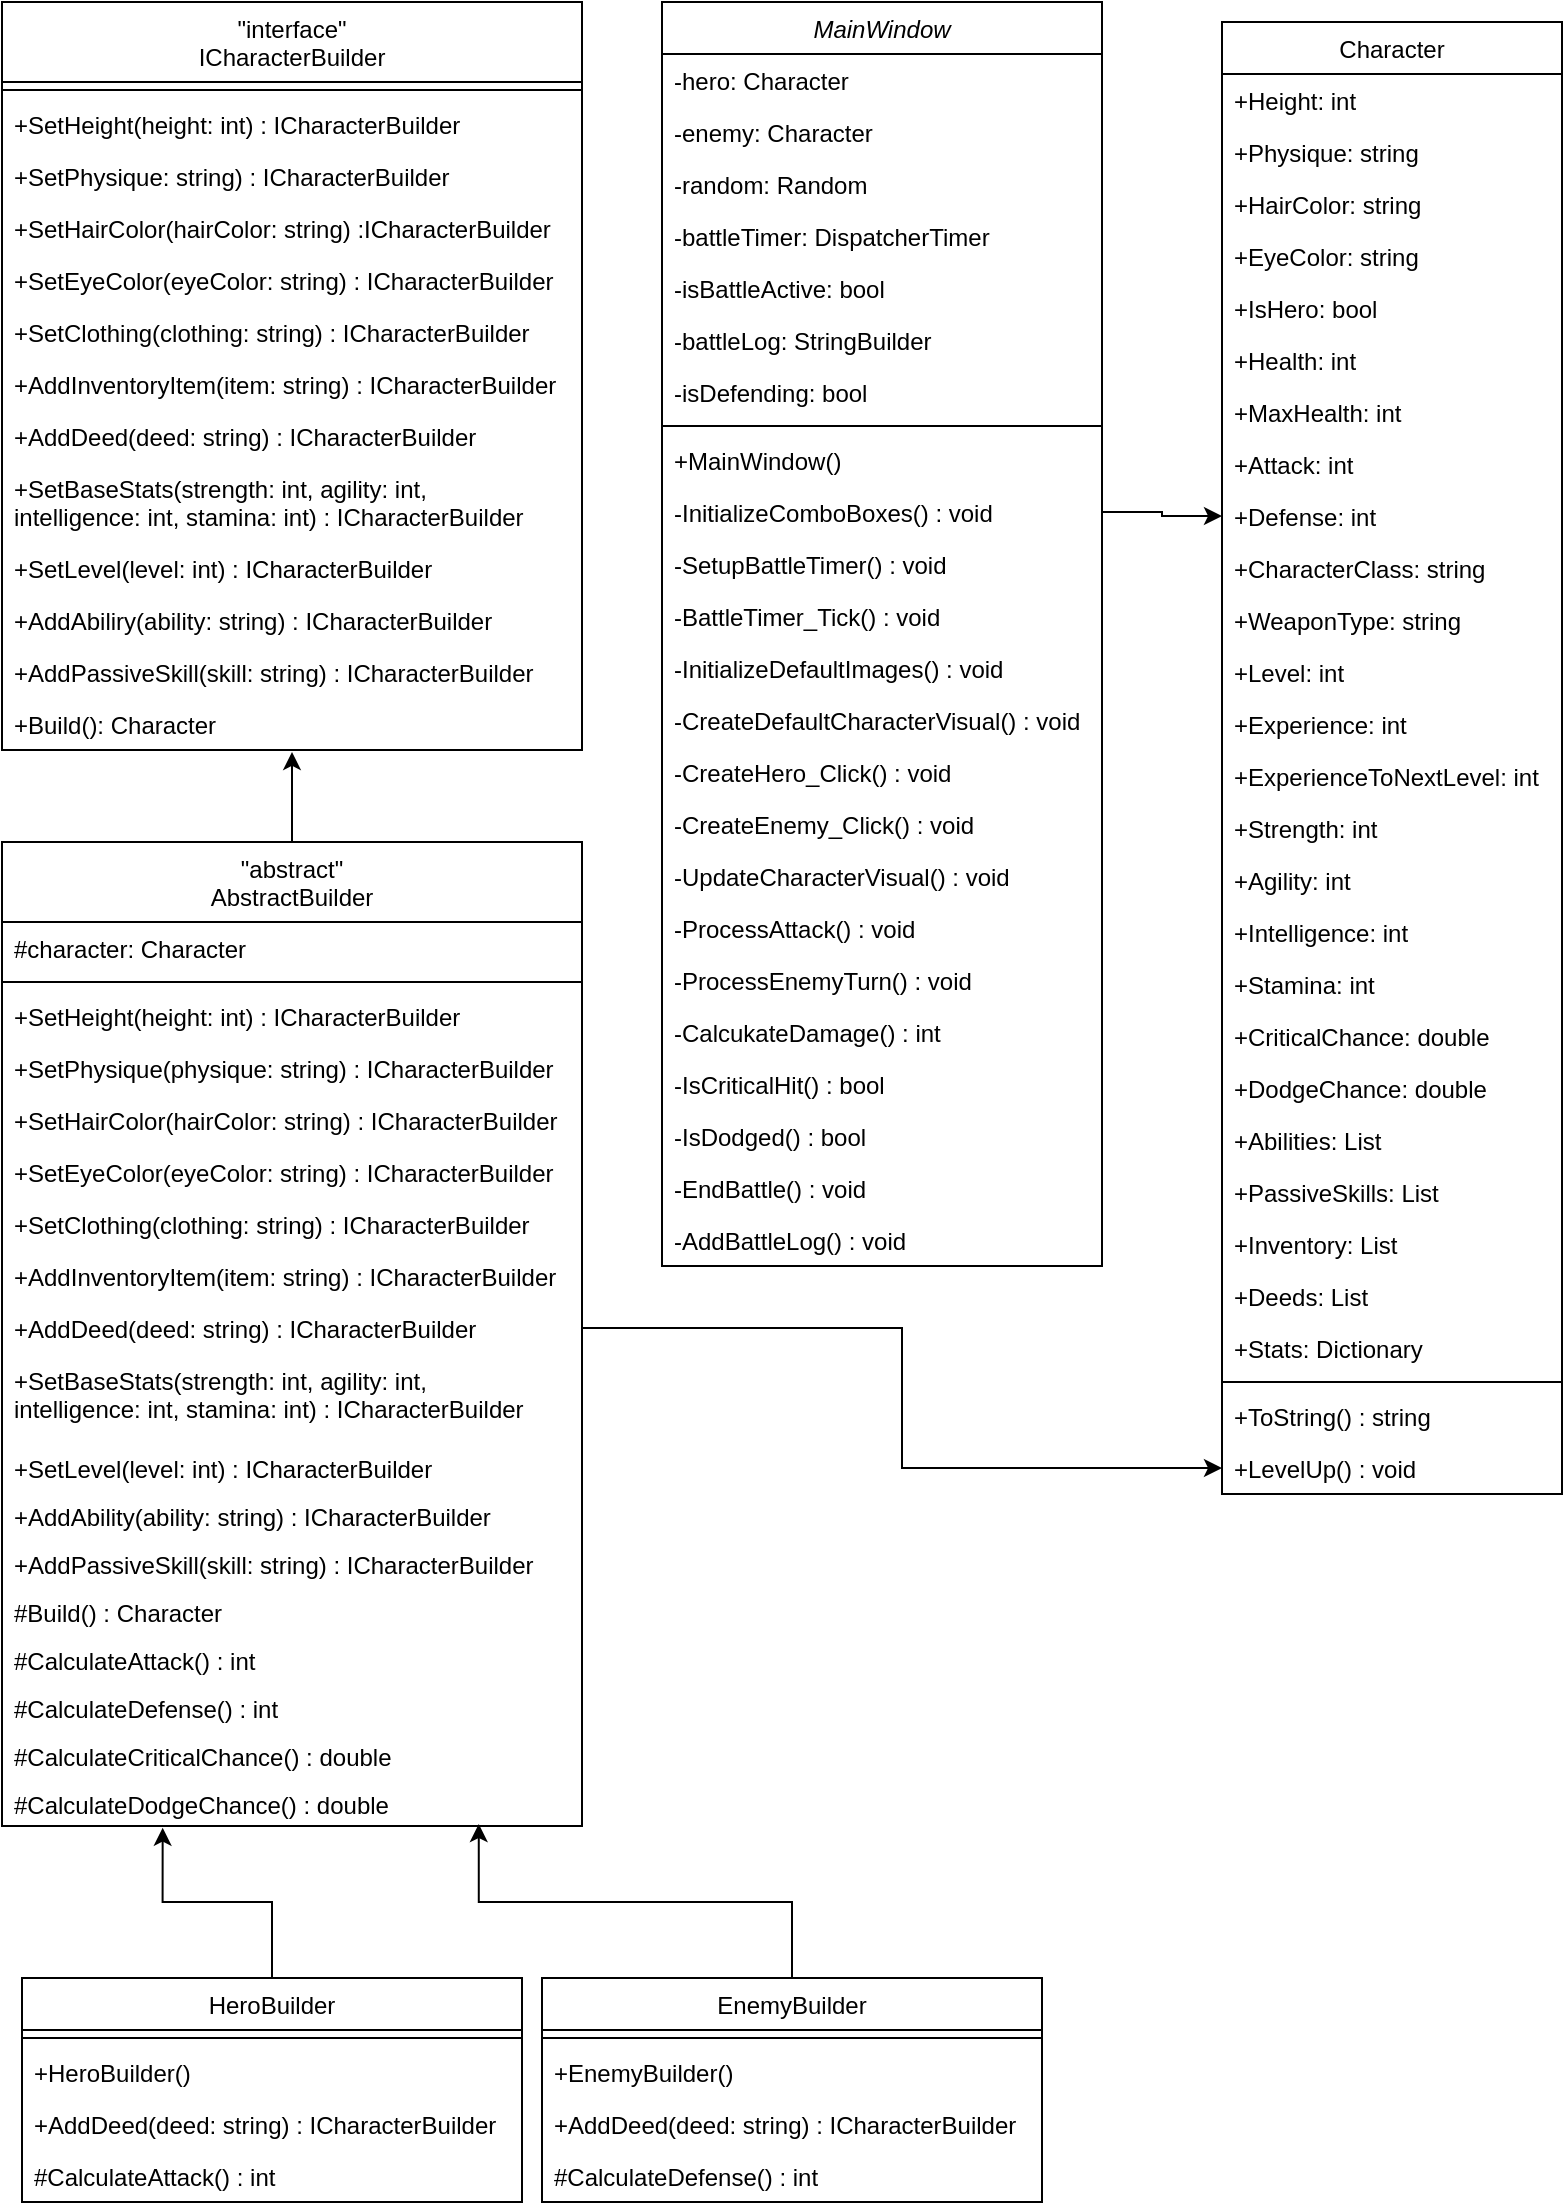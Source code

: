 <mxfile version="26.0.11">
  <diagram id="C5RBs43oDa-KdzZeNtuy" name="Page-1">
    <mxGraphModel dx="1318" dy="595" grid="1" gridSize="10" guides="1" tooltips="1" connect="1" arrows="1" fold="1" page="1" pageScale="1" pageWidth="827" pageHeight="1169" math="0" shadow="0">
      <root>
        <mxCell id="WIyWlLk6GJQsqaUBKTNV-0" />
        <mxCell id="WIyWlLk6GJQsqaUBKTNV-1" parent="WIyWlLk6GJQsqaUBKTNV-0" />
        <mxCell id="zkfFHV4jXpPFQw0GAbJ--0" value="MainWindow" style="swimlane;fontStyle=2;align=center;verticalAlign=top;childLayout=stackLayout;horizontal=1;startSize=26;horizontalStack=0;resizeParent=1;resizeLast=0;collapsible=1;marginBottom=0;rounded=0;shadow=0;strokeWidth=1;" parent="WIyWlLk6GJQsqaUBKTNV-1" vertex="1">
          <mxGeometry x="340" y="10" width="220" height="632" as="geometry">
            <mxRectangle x="230" y="140" width="160" height="26" as="alternateBounds" />
          </mxGeometry>
        </mxCell>
        <mxCell id="zkfFHV4jXpPFQw0GAbJ--1" value="-hero: Character" style="text;align=left;verticalAlign=top;spacingLeft=4;spacingRight=4;overflow=hidden;rotatable=0;points=[[0,0.5],[1,0.5]];portConstraint=eastwest;" parent="zkfFHV4jXpPFQw0GAbJ--0" vertex="1">
          <mxGeometry y="26" width="220" height="26" as="geometry" />
        </mxCell>
        <mxCell id="zkfFHV4jXpPFQw0GAbJ--2" value="-enemy: Character" style="text;align=left;verticalAlign=top;spacingLeft=4;spacingRight=4;overflow=hidden;rotatable=0;points=[[0,0.5],[1,0.5]];portConstraint=eastwest;rounded=0;shadow=0;html=0;" parent="zkfFHV4jXpPFQw0GAbJ--0" vertex="1">
          <mxGeometry y="52" width="220" height="26" as="geometry" />
        </mxCell>
        <mxCell id="zkfFHV4jXpPFQw0GAbJ--3" value="-random: Random" style="text;align=left;verticalAlign=top;spacingLeft=4;spacingRight=4;overflow=hidden;rotatable=0;points=[[0,0.5],[1,0.5]];portConstraint=eastwest;rounded=0;shadow=0;html=0;" parent="zkfFHV4jXpPFQw0GAbJ--0" vertex="1">
          <mxGeometry y="78" width="220" height="26" as="geometry" />
        </mxCell>
        <mxCell id="Vv7to5zXJxRcXvwJAXze-43" value="-battleTimer: DispatcherTimer" style="text;align=left;verticalAlign=top;spacingLeft=4;spacingRight=4;overflow=hidden;rotatable=0;points=[[0,0.5],[1,0.5]];portConstraint=eastwest;rounded=0;shadow=0;html=0;" parent="zkfFHV4jXpPFQw0GAbJ--0" vertex="1">
          <mxGeometry y="104" width="220" height="26" as="geometry" />
        </mxCell>
        <mxCell id="Vv7to5zXJxRcXvwJAXze-44" value="-isBattleActive: bool" style="text;align=left;verticalAlign=top;spacingLeft=4;spacingRight=4;overflow=hidden;rotatable=0;points=[[0,0.5],[1,0.5]];portConstraint=eastwest;rounded=0;shadow=0;html=0;" parent="zkfFHV4jXpPFQw0GAbJ--0" vertex="1">
          <mxGeometry y="130" width="220" height="26" as="geometry" />
        </mxCell>
        <mxCell id="Vv7to5zXJxRcXvwJAXze-45" value="-battleLog: StringBuilder" style="text;align=left;verticalAlign=top;spacingLeft=4;spacingRight=4;overflow=hidden;rotatable=0;points=[[0,0.5],[1,0.5]];portConstraint=eastwest;rounded=0;shadow=0;html=0;" parent="zkfFHV4jXpPFQw0GAbJ--0" vertex="1">
          <mxGeometry y="156" width="220" height="26" as="geometry" />
        </mxCell>
        <mxCell id="Vv7to5zXJxRcXvwJAXze-46" value="-isDefending: bool" style="text;align=left;verticalAlign=top;spacingLeft=4;spacingRight=4;overflow=hidden;rotatable=0;points=[[0,0.5],[1,0.5]];portConstraint=eastwest;rounded=0;shadow=0;html=0;" parent="zkfFHV4jXpPFQw0GAbJ--0" vertex="1">
          <mxGeometry y="182" width="220" height="26" as="geometry" />
        </mxCell>
        <mxCell id="zkfFHV4jXpPFQw0GAbJ--4" value="" style="line;html=1;strokeWidth=1;align=left;verticalAlign=middle;spacingTop=-1;spacingLeft=3;spacingRight=3;rotatable=0;labelPosition=right;points=[];portConstraint=eastwest;" parent="zkfFHV4jXpPFQw0GAbJ--0" vertex="1">
          <mxGeometry y="208" width="220" height="8" as="geometry" />
        </mxCell>
        <mxCell id="zkfFHV4jXpPFQw0GAbJ--5" value="+MainWindow()" style="text;align=left;verticalAlign=top;spacingLeft=4;spacingRight=4;overflow=hidden;rotatable=0;points=[[0,0.5],[1,0.5]];portConstraint=eastwest;" parent="zkfFHV4jXpPFQw0GAbJ--0" vertex="1">
          <mxGeometry y="216" width="220" height="26" as="geometry" />
        </mxCell>
        <mxCell id="Vv7to5zXJxRcXvwJAXze-47" value="-InitializeComboBoxes() : void" style="text;align=left;verticalAlign=top;spacingLeft=4;spacingRight=4;overflow=hidden;rotatable=0;points=[[0,0.5],[1,0.5]];portConstraint=eastwest;" parent="zkfFHV4jXpPFQw0GAbJ--0" vertex="1">
          <mxGeometry y="242" width="220" height="26" as="geometry" />
        </mxCell>
        <mxCell id="Vv7to5zXJxRcXvwJAXze-48" value="-SetupBattleTimer() : void" style="text;align=left;verticalAlign=top;spacingLeft=4;spacingRight=4;overflow=hidden;rotatable=0;points=[[0,0.5],[1,0.5]];portConstraint=eastwest;" parent="zkfFHV4jXpPFQw0GAbJ--0" vertex="1">
          <mxGeometry y="268" width="220" height="26" as="geometry" />
        </mxCell>
        <mxCell id="Vv7to5zXJxRcXvwJAXze-49" value="-BattleTimer_Tick() : void" style="text;align=left;verticalAlign=top;spacingLeft=4;spacingRight=4;overflow=hidden;rotatable=0;points=[[0,0.5],[1,0.5]];portConstraint=eastwest;" parent="zkfFHV4jXpPFQw0GAbJ--0" vertex="1">
          <mxGeometry y="294" width="220" height="26" as="geometry" />
        </mxCell>
        <mxCell id="Vv7to5zXJxRcXvwJAXze-50" value="-InitializeDefaultImages() : void" style="text;align=left;verticalAlign=top;spacingLeft=4;spacingRight=4;overflow=hidden;rotatable=0;points=[[0,0.5],[1,0.5]];portConstraint=eastwest;" parent="zkfFHV4jXpPFQw0GAbJ--0" vertex="1">
          <mxGeometry y="320" width="220" height="26" as="geometry" />
        </mxCell>
        <mxCell id="zfv1qk1JIPpRBInnybFF-0" value="-CreateDefaultCharacterVisual() : void" style="text;align=left;verticalAlign=top;spacingLeft=4;spacingRight=4;overflow=hidden;rotatable=0;points=[[0,0.5],[1,0.5]];portConstraint=eastwest;" vertex="1" parent="zkfFHV4jXpPFQw0GAbJ--0">
          <mxGeometry y="346" width="220" height="26" as="geometry" />
        </mxCell>
        <mxCell id="zfv1qk1JIPpRBInnybFF-1" value="-CreateHero_Click() : void" style="text;align=left;verticalAlign=top;spacingLeft=4;spacingRight=4;overflow=hidden;rotatable=0;points=[[0,0.5],[1,0.5]];portConstraint=eastwest;" vertex="1" parent="zkfFHV4jXpPFQw0GAbJ--0">
          <mxGeometry y="372" width="220" height="26" as="geometry" />
        </mxCell>
        <mxCell id="zfv1qk1JIPpRBInnybFF-2" value="-CreateEnemy_Click() : void" style="text;align=left;verticalAlign=top;spacingLeft=4;spacingRight=4;overflow=hidden;rotatable=0;points=[[0,0.5],[1,0.5]];portConstraint=eastwest;" vertex="1" parent="zkfFHV4jXpPFQw0GAbJ--0">
          <mxGeometry y="398" width="220" height="26" as="geometry" />
        </mxCell>
        <mxCell id="zfv1qk1JIPpRBInnybFF-3" value="-UpdateCharacterVisual() : void" style="text;align=left;verticalAlign=top;spacingLeft=4;spacingRight=4;overflow=hidden;rotatable=0;points=[[0,0.5],[1,0.5]];portConstraint=eastwest;" vertex="1" parent="zkfFHV4jXpPFQw0GAbJ--0">
          <mxGeometry y="424" width="220" height="26" as="geometry" />
        </mxCell>
        <mxCell id="zfv1qk1JIPpRBInnybFF-4" value="-ProcessAttack() : void" style="text;align=left;verticalAlign=top;spacingLeft=4;spacingRight=4;overflow=hidden;rotatable=0;points=[[0,0.5],[1,0.5]];portConstraint=eastwest;" vertex="1" parent="zkfFHV4jXpPFQw0GAbJ--0">
          <mxGeometry y="450" width="220" height="26" as="geometry" />
        </mxCell>
        <mxCell id="zfv1qk1JIPpRBInnybFF-5" value="-ProcessEnemyTurn() : void" style="text;align=left;verticalAlign=top;spacingLeft=4;spacingRight=4;overflow=hidden;rotatable=0;points=[[0,0.5],[1,0.5]];portConstraint=eastwest;" vertex="1" parent="zkfFHV4jXpPFQw0GAbJ--0">
          <mxGeometry y="476" width="220" height="26" as="geometry" />
        </mxCell>
        <mxCell id="zfv1qk1JIPpRBInnybFF-6" value="-CalcukateDamage() : int" style="text;align=left;verticalAlign=top;spacingLeft=4;spacingRight=4;overflow=hidden;rotatable=0;points=[[0,0.5],[1,0.5]];portConstraint=eastwest;" vertex="1" parent="zkfFHV4jXpPFQw0GAbJ--0">
          <mxGeometry y="502" width="220" height="26" as="geometry" />
        </mxCell>
        <mxCell id="zfv1qk1JIPpRBInnybFF-7" value="-IsCriticalHit() : bool" style="text;align=left;verticalAlign=top;spacingLeft=4;spacingRight=4;overflow=hidden;rotatable=0;points=[[0,0.5],[1,0.5]];portConstraint=eastwest;" vertex="1" parent="zkfFHV4jXpPFQw0GAbJ--0">
          <mxGeometry y="528" width="220" height="26" as="geometry" />
        </mxCell>
        <mxCell id="zfv1qk1JIPpRBInnybFF-8" value="-IsDodged() : bool" style="text;align=left;verticalAlign=top;spacingLeft=4;spacingRight=4;overflow=hidden;rotatable=0;points=[[0,0.5],[1,0.5]];portConstraint=eastwest;" vertex="1" parent="zkfFHV4jXpPFQw0GAbJ--0">
          <mxGeometry y="554" width="220" height="26" as="geometry" />
        </mxCell>
        <mxCell id="zfv1qk1JIPpRBInnybFF-9" value="-EndBattle() : void" style="text;align=left;verticalAlign=top;spacingLeft=4;spacingRight=4;overflow=hidden;rotatable=0;points=[[0,0.5],[1,0.5]];portConstraint=eastwest;" vertex="1" parent="zkfFHV4jXpPFQw0GAbJ--0">
          <mxGeometry y="580" width="220" height="26" as="geometry" />
        </mxCell>
        <mxCell id="zfv1qk1JIPpRBInnybFF-10" value="-AddBattleLog() : void" style="text;align=left;verticalAlign=top;spacingLeft=4;spacingRight=4;overflow=hidden;rotatable=0;points=[[0,0.5],[1,0.5]];portConstraint=eastwest;" vertex="1" parent="zkfFHV4jXpPFQw0GAbJ--0">
          <mxGeometry y="606" width="220" height="26" as="geometry" />
        </mxCell>
        <mxCell id="zkfFHV4jXpPFQw0GAbJ--6" value="HeroBuilder" style="swimlane;fontStyle=0;align=center;verticalAlign=top;childLayout=stackLayout;horizontal=1;startSize=26;horizontalStack=0;resizeParent=1;resizeLast=0;collapsible=1;marginBottom=0;rounded=0;shadow=0;strokeWidth=1;" parent="WIyWlLk6GJQsqaUBKTNV-1" vertex="1">
          <mxGeometry x="20" y="998" width="250" height="112" as="geometry">
            <mxRectangle x="130" y="380" width="160" height="26" as="alternateBounds" />
          </mxGeometry>
        </mxCell>
        <mxCell id="zkfFHV4jXpPFQw0GAbJ--9" value="" style="line;html=1;strokeWidth=1;align=left;verticalAlign=middle;spacingTop=-1;spacingLeft=3;spacingRight=3;rotatable=0;labelPosition=right;points=[];portConstraint=eastwest;" parent="zkfFHV4jXpPFQw0GAbJ--6" vertex="1">
          <mxGeometry y="26" width="250" height="8" as="geometry" />
        </mxCell>
        <mxCell id="zkfFHV4jXpPFQw0GAbJ--7" value="+HeroBuilder()" style="text;align=left;verticalAlign=top;spacingLeft=4;spacingRight=4;overflow=hidden;rotatable=0;points=[[0,0.5],[1,0.5]];portConstraint=eastwest;" parent="zkfFHV4jXpPFQw0GAbJ--6" vertex="1">
          <mxGeometry y="34" width="250" height="26" as="geometry" />
        </mxCell>
        <mxCell id="zkfFHV4jXpPFQw0GAbJ--8" value="+AddDeed(deed: string) : ICharacterBuilder" style="text;align=left;verticalAlign=top;spacingLeft=4;spacingRight=4;overflow=hidden;rotatable=0;points=[[0,0.5],[1,0.5]];portConstraint=eastwest;rounded=0;shadow=0;html=0;" parent="zkfFHV4jXpPFQw0GAbJ--6" vertex="1">
          <mxGeometry y="60" width="250" height="26" as="geometry" />
        </mxCell>
        <mxCell id="zkfFHV4jXpPFQw0GAbJ--11" value="#CalculateAttack() : int" style="text;align=left;verticalAlign=top;spacingLeft=4;spacingRight=4;overflow=hidden;rotatable=0;points=[[0,0.5],[1,0.5]];portConstraint=eastwest;" parent="zkfFHV4jXpPFQw0GAbJ--6" vertex="1">
          <mxGeometry y="86" width="250" height="26" as="geometry" />
        </mxCell>
        <mxCell id="zkfFHV4jXpPFQw0GAbJ--17" value="&quot;interface&quot;&#xa;ICharacterBuilder" style="swimlane;fontStyle=0;align=center;verticalAlign=top;childLayout=stackLayout;horizontal=1;startSize=40;horizontalStack=0;resizeParent=1;resizeLast=0;collapsible=1;marginBottom=0;rounded=0;shadow=0;strokeWidth=1;" parent="WIyWlLk6GJQsqaUBKTNV-1" vertex="1">
          <mxGeometry x="10" y="10" width="290" height="374" as="geometry">
            <mxRectangle x="550" y="140" width="160" height="26" as="alternateBounds" />
          </mxGeometry>
        </mxCell>
        <mxCell id="zkfFHV4jXpPFQw0GAbJ--23" value="" style="line;html=1;strokeWidth=1;align=left;verticalAlign=middle;spacingTop=-1;spacingLeft=3;spacingRight=3;rotatable=0;labelPosition=right;points=[];portConstraint=eastwest;" parent="zkfFHV4jXpPFQw0GAbJ--17" vertex="1">
          <mxGeometry y="40" width="290" height="8" as="geometry" />
        </mxCell>
        <mxCell id="zkfFHV4jXpPFQw0GAbJ--18" value="+SetHeight(height: int) : ICharacterBuilder" style="text;align=left;verticalAlign=top;spacingLeft=4;spacingRight=4;overflow=hidden;rotatable=0;points=[[0,0.5],[1,0.5]];portConstraint=eastwest;" parent="zkfFHV4jXpPFQw0GAbJ--17" vertex="1">
          <mxGeometry y="48" width="290" height="26" as="geometry" />
        </mxCell>
        <mxCell id="zkfFHV4jXpPFQw0GAbJ--19" value="+SetPhysique: string) : ICharacterBuilder" style="text;align=left;verticalAlign=top;spacingLeft=4;spacingRight=4;overflow=hidden;rotatable=0;points=[[0,0.5],[1,0.5]];portConstraint=eastwest;rounded=0;shadow=0;html=0;" parent="zkfFHV4jXpPFQw0GAbJ--17" vertex="1">
          <mxGeometry y="74" width="290" height="26" as="geometry" />
        </mxCell>
        <mxCell id="zkfFHV4jXpPFQw0GAbJ--20" value="+SetHairColor(hairColor: string) :ICharacterBuilder" style="text;align=left;verticalAlign=top;spacingLeft=4;spacingRight=4;overflow=hidden;rotatable=0;points=[[0,0.5],[1,0.5]];portConstraint=eastwest;rounded=0;shadow=0;html=0;" parent="zkfFHV4jXpPFQw0GAbJ--17" vertex="1">
          <mxGeometry y="100" width="290" height="26" as="geometry" />
        </mxCell>
        <mxCell id="zkfFHV4jXpPFQw0GAbJ--21" value="+SetEyeColor(eyeColor: string) : ICharacterBuilder" style="text;align=left;verticalAlign=top;spacingLeft=4;spacingRight=4;overflow=hidden;rotatable=0;points=[[0,0.5],[1,0.5]];portConstraint=eastwest;rounded=0;shadow=0;html=0;" parent="zkfFHV4jXpPFQw0GAbJ--17" vertex="1">
          <mxGeometry y="126" width="290" height="26" as="geometry" />
        </mxCell>
        <mxCell id="zkfFHV4jXpPFQw0GAbJ--22" value="+SetClothing(clothing: string) : ICharacterBuilder" style="text;align=left;verticalAlign=top;spacingLeft=4;spacingRight=4;overflow=hidden;rotatable=0;points=[[0,0.5],[1,0.5]];portConstraint=eastwest;rounded=0;shadow=0;html=0;" parent="zkfFHV4jXpPFQw0GAbJ--17" vertex="1">
          <mxGeometry y="152" width="290" height="26" as="geometry" />
        </mxCell>
        <mxCell id="zkfFHV4jXpPFQw0GAbJ--25" value="+AddInventoryItem(item: string) : ICharacterBuilder" style="text;align=left;verticalAlign=top;spacingLeft=4;spacingRight=4;overflow=hidden;rotatable=0;points=[[0,0.5],[1,0.5]];portConstraint=eastwest;" parent="zkfFHV4jXpPFQw0GAbJ--17" vertex="1">
          <mxGeometry y="178" width="290" height="26" as="geometry" />
        </mxCell>
        <mxCell id="zkfFHV4jXpPFQw0GAbJ--24" value="+AddDeed(deed: string) : ICharacterBuilder" style="text;align=left;verticalAlign=top;spacingLeft=4;spacingRight=4;overflow=hidden;rotatable=0;points=[[0,0.5],[1,0.5]];portConstraint=eastwest;" parent="zkfFHV4jXpPFQw0GAbJ--17" vertex="1">
          <mxGeometry y="204" width="290" height="26" as="geometry" />
        </mxCell>
        <mxCell id="Vv7to5zXJxRcXvwJAXze-29" value="+SetBaseStats(strength: int, agility: int, &#xa;intelligence: int, stamina: int) : ICharacterBuilder" style="text;align=left;verticalAlign=top;spacingLeft=4;spacingRight=4;overflow=hidden;rotatable=0;points=[[0,0.5],[1,0.5]];portConstraint=eastwest;" parent="zkfFHV4jXpPFQw0GAbJ--17" vertex="1">
          <mxGeometry y="230" width="290" height="40" as="geometry" />
        </mxCell>
        <mxCell id="Vv7to5zXJxRcXvwJAXze-30" value="+SetLevel(level: int) : ICharacterBuilder" style="text;align=left;verticalAlign=top;spacingLeft=4;spacingRight=4;overflow=hidden;rotatable=0;points=[[0,0.5],[1,0.5]];portConstraint=eastwest;" parent="zkfFHV4jXpPFQw0GAbJ--17" vertex="1">
          <mxGeometry y="270" width="290" height="26" as="geometry" />
        </mxCell>
        <mxCell id="Vv7to5zXJxRcXvwJAXze-31" value="+AddAbiliry(ability: string) : ICharacterBuilder" style="text;align=left;verticalAlign=top;spacingLeft=4;spacingRight=4;overflow=hidden;rotatable=0;points=[[0,0.5],[1,0.5]];portConstraint=eastwest;" parent="zkfFHV4jXpPFQw0GAbJ--17" vertex="1">
          <mxGeometry y="296" width="290" height="26" as="geometry" />
        </mxCell>
        <mxCell id="Vv7to5zXJxRcXvwJAXze-32" value="+AddPassiveSkill(skill: string) : ICharacterBuilder" style="text;align=left;verticalAlign=top;spacingLeft=4;spacingRight=4;overflow=hidden;rotatable=0;points=[[0,0.5],[1,0.5]];portConstraint=eastwest;" parent="zkfFHV4jXpPFQw0GAbJ--17" vertex="1">
          <mxGeometry y="322" width="290" height="26" as="geometry" />
        </mxCell>
        <mxCell id="Vv7to5zXJxRcXvwJAXze-33" value="+Build(): Character" style="text;align=left;verticalAlign=top;spacingLeft=4;spacingRight=4;overflow=hidden;rotatable=0;points=[[0,0.5],[1,0.5]];portConstraint=eastwest;" parent="zkfFHV4jXpPFQw0GAbJ--17" vertex="1">
          <mxGeometry y="348" width="290" height="26" as="geometry" />
        </mxCell>
        <mxCell id="Vv7to5zXJxRcXvwJAXze-0" value="Character" style="swimlane;fontStyle=0;align=center;verticalAlign=top;childLayout=stackLayout;horizontal=1;startSize=26;horizontalStack=0;resizeParent=1;resizeLast=0;collapsible=1;marginBottom=0;rounded=0;shadow=0;strokeWidth=1;" parent="WIyWlLk6GJQsqaUBKTNV-1" vertex="1">
          <mxGeometry x="620" y="20" width="170" height="736" as="geometry">
            <mxRectangle x="550" y="140" width="160" height="26" as="alternateBounds" />
          </mxGeometry>
        </mxCell>
        <mxCell id="Vv7to5zXJxRcXvwJAXze-1" value="+Height: int" style="text;align=left;verticalAlign=top;spacingLeft=4;spacingRight=4;overflow=hidden;rotatable=0;points=[[0,0.5],[1,0.5]];portConstraint=eastwest;" parent="Vv7to5zXJxRcXvwJAXze-0" vertex="1">
          <mxGeometry y="26" width="170" height="26" as="geometry" />
        </mxCell>
        <mxCell id="Vv7to5zXJxRcXvwJAXze-2" value="+Physique: string" style="text;align=left;verticalAlign=top;spacingLeft=4;spacingRight=4;overflow=hidden;rotatable=0;points=[[0,0.5],[1,0.5]];portConstraint=eastwest;rounded=0;shadow=0;html=0;" parent="Vv7to5zXJxRcXvwJAXze-0" vertex="1">
          <mxGeometry y="52" width="170" height="26" as="geometry" />
        </mxCell>
        <mxCell id="Vv7to5zXJxRcXvwJAXze-3" value="+HairColor: string" style="text;align=left;verticalAlign=top;spacingLeft=4;spacingRight=4;overflow=hidden;rotatable=0;points=[[0,0.5],[1,0.5]];portConstraint=eastwest;rounded=0;shadow=0;html=0;" parent="Vv7to5zXJxRcXvwJAXze-0" vertex="1">
          <mxGeometry y="78" width="170" height="26" as="geometry" />
        </mxCell>
        <mxCell id="Vv7to5zXJxRcXvwJAXze-4" value="+EyeColor: string" style="text;align=left;verticalAlign=top;spacingLeft=4;spacingRight=4;overflow=hidden;rotatable=0;points=[[0,0.5],[1,0.5]];portConstraint=eastwest;rounded=0;shadow=0;html=0;" parent="Vv7to5zXJxRcXvwJAXze-0" vertex="1">
          <mxGeometry y="104" width="170" height="26" as="geometry" />
        </mxCell>
        <mxCell id="Vv7to5zXJxRcXvwJAXze-5" value="+IsHero: bool" style="text;align=left;verticalAlign=top;spacingLeft=4;spacingRight=4;overflow=hidden;rotatable=0;points=[[0,0.5],[1,0.5]];portConstraint=eastwest;rounded=0;shadow=0;html=0;" parent="Vv7to5zXJxRcXvwJAXze-0" vertex="1">
          <mxGeometry y="130" width="170" height="26" as="geometry" />
        </mxCell>
        <mxCell id="zfv1qk1JIPpRBInnybFF-12" value="+Health: int" style="text;align=left;verticalAlign=top;spacingLeft=4;spacingRight=4;overflow=hidden;rotatable=0;points=[[0,0.5],[1,0.5]];portConstraint=eastwest;rounded=0;shadow=0;html=0;" vertex="1" parent="Vv7to5zXJxRcXvwJAXze-0">
          <mxGeometry y="156" width="170" height="26" as="geometry" />
        </mxCell>
        <mxCell id="zfv1qk1JIPpRBInnybFF-13" value="+MaxHealth: int" style="text;align=left;verticalAlign=top;spacingLeft=4;spacingRight=4;overflow=hidden;rotatable=0;points=[[0,0.5],[1,0.5]];portConstraint=eastwest;rounded=0;shadow=0;html=0;" vertex="1" parent="Vv7to5zXJxRcXvwJAXze-0">
          <mxGeometry y="182" width="170" height="26" as="geometry" />
        </mxCell>
        <mxCell id="zfv1qk1JIPpRBInnybFF-14" value="+Attack: int" style="text;align=left;verticalAlign=top;spacingLeft=4;spacingRight=4;overflow=hidden;rotatable=0;points=[[0,0.5],[1,0.5]];portConstraint=eastwest;rounded=0;shadow=0;html=0;" vertex="1" parent="Vv7to5zXJxRcXvwJAXze-0">
          <mxGeometry y="208" width="170" height="26" as="geometry" />
        </mxCell>
        <mxCell id="zfv1qk1JIPpRBInnybFF-15" value="+Defense: int" style="text;align=left;verticalAlign=top;spacingLeft=4;spacingRight=4;overflow=hidden;rotatable=0;points=[[0,0.5],[1,0.5]];portConstraint=eastwest;" vertex="1" parent="Vv7to5zXJxRcXvwJAXze-0">
          <mxGeometry y="234" width="170" height="26" as="geometry" />
        </mxCell>
        <mxCell id="zfv1qk1JIPpRBInnybFF-22" value="+CharacterClass: string" style="text;align=left;verticalAlign=top;spacingLeft=4;spacingRight=4;overflow=hidden;rotatable=0;points=[[0,0.5],[1,0.5]];portConstraint=eastwest;rounded=0;shadow=0;html=0;" vertex="1" parent="Vv7to5zXJxRcXvwJAXze-0">
          <mxGeometry y="260" width="170" height="26" as="geometry" />
        </mxCell>
        <mxCell id="zfv1qk1JIPpRBInnybFF-21" value="+WeaponType: string" style="text;align=left;verticalAlign=top;spacingLeft=4;spacingRight=4;overflow=hidden;rotatable=0;points=[[0,0.5],[1,0.5]];portConstraint=eastwest;rounded=0;shadow=0;html=0;" vertex="1" parent="Vv7to5zXJxRcXvwJAXze-0">
          <mxGeometry y="286" width="170" height="26" as="geometry" />
        </mxCell>
        <mxCell id="zfv1qk1JIPpRBInnybFF-20" value="+Level: int" style="text;align=left;verticalAlign=top;spacingLeft=4;spacingRight=4;overflow=hidden;rotatable=0;points=[[0,0.5],[1,0.5]];portConstraint=eastwest;rounded=0;shadow=0;html=0;" vertex="1" parent="Vv7to5zXJxRcXvwJAXze-0">
          <mxGeometry y="312" width="170" height="26" as="geometry" />
        </mxCell>
        <mxCell id="zfv1qk1JIPpRBInnybFF-19" value="+Experience: int" style="text;align=left;verticalAlign=top;spacingLeft=4;spacingRight=4;overflow=hidden;rotatable=0;points=[[0,0.5],[1,0.5]];portConstraint=eastwest;rounded=0;shadow=0;html=0;" vertex="1" parent="Vv7to5zXJxRcXvwJAXze-0">
          <mxGeometry y="338" width="170" height="26" as="geometry" />
        </mxCell>
        <mxCell id="zfv1qk1JIPpRBInnybFF-18" value="+ExperienceToNextLevel: int" style="text;align=left;verticalAlign=top;spacingLeft=4;spacingRight=4;overflow=hidden;rotatable=0;points=[[0,0.5],[1,0.5]];portConstraint=eastwest;rounded=0;shadow=0;html=0;" vertex="1" parent="Vv7to5zXJxRcXvwJAXze-0">
          <mxGeometry y="364" width="170" height="26" as="geometry" />
        </mxCell>
        <mxCell id="zfv1qk1JIPpRBInnybFF-17" value="+Strength: int" style="text;align=left;verticalAlign=top;spacingLeft=4;spacingRight=4;overflow=hidden;rotatable=0;points=[[0,0.5],[1,0.5]];portConstraint=eastwest;rounded=0;shadow=0;html=0;" vertex="1" parent="Vv7to5zXJxRcXvwJAXze-0">
          <mxGeometry y="390" width="170" height="26" as="geometry" />
        </mxCell>
        <mxCell id="zfv1qk1JIPpRBInnybFF-16" value="+Agility: int" style="text;align=left;verticalAlign=top;spacingLeft=4;spacingRight=4;overflow=hidden;rotatable=0;points=[[0,0.5],[1,0.5]];portConstraint=eastwest;rounded=0;shadow=0;html=0;" vertex="1" parent="Vv7to5zXJxRcXvwJAXze-0">
          <mxGeometry y="416" width="170" height="26" as="geometry" />
        </mxCell>
        <mxCell id="zfv1qk1JIPpRBInnybFF-30" value="+Intelligence: int" style="text;align=left;verticalAlign=top;spacingLeft=4;spacingRight=4;overflow=hidden;rotatable=0;points=[[0,0.5],[1,0.5]];portConstraint=eastwest;rounded=0;shadow=0;html=0;" vertex="1" parent="Vv7to5zXJxRcXvwJAXze-0">
          <mxGeometry y="442" width="170" height="26" as="geometry" />
        </mxCell>
        <mxCell id="zfv1qk1JIPpRBInnybFF-29" value="+Stamina: int" style="text;align=left;verticalAlign=top;spacingLeft=4;spacingRight=4;overflow=hidden;rotatable=0;points=[[0,0.5],[1,0.5]];portConstraint=eastwest;rounded=0;shadow=0;html=0;" vertex="1" parent="Vv7to5zXJxRcXvwJAXze-0">
          <mxGeometry y="468" width="170" height="26" as="geometry" />
        </mxCell>
        <mxCell id="zfv1qk1JIPpRBInnybFF-28" value="+CriticalChance: double" style="text;align=left;verticalAlign=top;spacingLeft=4;spacingRight=4;overflow=hidden;rotatable=0;points=[[0,0.5],[1,0.5]];portConstraint=eastwest;rounded=0;shadow=0;html=0;" vertex="1" parent="Vv7to5zXJxRcXvwJAXze-0">
          <mxGeometry y="494" width="170" height="26" as="geometry" />
        </mxCell>
        <mxCell id="zfv1qk1JIPpRBInnybFF-27" value="+DodgeChance: double" style="text;align=left;verticalAlign=top;spacingLeft=4;spacingRight=4;overflow=hidden;rotatable=0;points=[[0,0.5],[1,0.5]];portConstraint=eastwest;rounded=0;shadow=0;html=0;" vertex="1" parent="Vv7to5zXJxRcXvwJAXze-0">
          <mxGeometry y="520" width="170" height="26" as="geometry" />
        </mxCell>
        <mxCell id="zfv1qk1JIPpRBInnybFF-26" value="+Abilities: List" style="text;align=left;verticalAlign=top;spacingLeft=4;spacingRight=4;overflow=hidden;rotatable=0;points=[[0,0.5],[1,0.5]];portConstraint=eastwest;rounded=0;shadow=0;html=0;" vertex="1" parent="Vv7to5zXJxRcXvwJAXze-0">
          <mxGeometry y="546" width="170" height="26" as="geometry" />
        </mxCell>
        <mxCell id="zfv1qk1JIPpRBInnybFF-25" value="+PassiveSkills: List" style="text;align=left;verticalAlign=top;spacingLeft=4;spacingRight=4;overflow=hidden;rotatable=0;points=[[0,0.5],[1,0.5]];portConstraint=eastwest;rounded=0;shadow=0;html=0;" vertex="1" parent="Vv7to5zXJxRcXvwJAXze-0">
          <mxGeometry y="572" width="170" height="26" as="geometry" />
        </mxCell>
        <mxCell id="zfv1qk1JIPpRBInnybFF-24" value="+Inventory: List" style="text;align=left;verticalAlign=top;spacingLeft=4;spacingRight=4;overflow=hidden;rotatable=0;points=[[0,0.5],[1,0.5]];portConstraint=eastwest;rounded=0;shadow=0;html=0;" vertex="1" parent="Vv7to5zXJxRcXvwJAXze-0">
          <mxGeometry y="598" width="170" height="26" as="geometry" />
        </mxCell>
        <mxCell id="zfv1qk1JIPpRBInnybFF-31" value="+Deeds: List" style="text;align=left;verticalAlign=top;spacingLeft=4;spacingRight=4;overflow=hidden;rotatable=0;points=[[0,0.5],[1,0.5]];portConstraint=eastwest;rounded=0;shadow=0;html=0;" vertex="1" parent="Vv7to5zXJxRcXvwJAXze-0">
          <mxGeometry y="624" width="170" height="26" as="geometry" />
        </mxCell>
        <mxCell id="zfv1qk1JIPpRBInnybFF-32" value="+Stats: Dictionary" style="text;align=left;verticalAlign=top;spacingLeft=4;spacingRight=4;overflow=hidden;rotatable=0;points=[[0,0.5],[1,0.5]];portConstraint=eastwest;rounded=0;shadow=0;html=0;" vertex="1" parent="Vv7to5zXJxRcXvwJAXze-0">
          <mxGeometry y="650" width="170" height="26" as="geometry" />
        </mxCell>
        <mxCell id="Vv7to5zXJxRcXvwJAXze-6" value="" style="line;html=1;strokeWidth=1;align=left;verticalAlign=middle;spacingTop=-1;spacingLeft=3;spacingRight=3;rotatable=0;labelPosition=right;points=[];portConstraint=eastwest;" parent="Vv7to5zXJxRcXvwJAXze-0" vertex="1">
          <mxGeometry y="676" width="170" height="8" as="geometry" />
        </mxCell>
        <mxCell id="Vv7to5zXJxRcXvwJAXze-7" value="+ToString() : string" style="text;align=left;verticalAlign=top;spacingLeft=4;spacingRight=4;overflow=hidden;rotatable=0;points=[[0,0.5],[1,0.5]];portConstraint=eastwest;" parent="Vv7to5zXJxRcXvwJAXze-0" vertex="1">
          <mxGeometry y="684" width="170" height="26" as="geometry" />
        </mxCell>
        <mxCell id="Vv7to5zXJxRcXvwJAXze-8" value="+LevelUp() : void" style="text;align=left;verticalAlign=top;spacingLeft=4;spacingRight=4;overflow=hidden;rotatable=0;points=[[0,0.5],[1,0.5]];portConstraint=eastwest;" parent="Vv7to5zXJxRcXvwJAXze-0" vertex="1">
          <mxGeometry y="710" width="170" height="26" as="geometry" />
        </mxCell>
        <mxCell id="Vv7to5zXJxRcXvwJAXze-10" value="&quot;abstract&quot;&#xa;AbstractBuilder" style="swimlane;fontStyle=0;align=center;verticalAlign=top;childLayout=stackLayout;horizontal=1;startSize=40;horizontalStack=0;resizeParent=1;resizeLast=0;collapsible=1;marginBottom=0;rounded=0;shadow=0;strokeWidth=1;" parent="WIyWlLk6GJQsqaUBKTNV-1" vertex="1">
          <mxGeometry x="10" y="430" width="290" height="492" as="geometry">
            <mxRectangle x="550" y="140" width="160" height="26" as="alternateBounds" />
          </mxGeometry>
        </mxCell>
        <mxCell id="Vv7to5zXJxRcXvwJAXze-12" value="#character: Character" style="text;align=left;verticalAlign=top;spacingLeft=4;spacingRight=4;overflow=hidden;rotatable=0;points=[[0,0.5],[1,0.5]];portConstraint=eastwest;rounded=0;shadow=0;html=0;" parent="Vv7to5zXJxRcXvwJAXze-10" vertex="1">
          <mxGeometry y="40" width="290" height="26" as="geometry" />
        </mxCell>
        <mxCell id="Vv7to5zXJxRcXvwJAXze-16" value="" style="line;html=1;strokeWidth=1;align=left;verticalAlign=middle;spacingTop=-1;spacingLeft=3;spacingRight=3;rotatable=0;labelPosition=right;points=[];portConstraint=eastwest;" parent="Vv7to5zXJxRcXvwJAXze-10" vertex="1">
          <mxGeometry y="66" width="290" height="8" as="geometry" />
        </mxCell>
        <mxCell id="Vv7to5zXJxRcXvwJAXze-15" value="+SetHeight(height: int) : ICharacterBuilder" style="text;align=left;verticalAlign=top;spacingLeft=4;spacingRight=4;overflow=hidden;rotatable=0;points=[[0,0.5],[1,0.5]];portConstraint=eastwest;rounded=0;shadow=0;html=0;" parent="Vv7to5zXJxRcXvwJAXze-10" vertex="1">
          <mxGeometry y="74" width="290" height="26" as="geometry" />
        </mxCell>
        <mxCell id="Vv7to5zXJxRcXvwJAXze-13" value="+SetPhysique(physique: string) : ICharacterBuilder" style="text;align=left;verticalAlign=top;spacingLeft=4;spacingRight=4;overflow=hidden;rotatable=0;points=[[0,0.5],[1,0.5]];portConstraint=eastwest;rounded=0;shadow=0;html=0;" parent="Vv7to5zXJxRcXvwJAXze-10" vertex="1">
          <mxGeometry y="100" width="290" height="26" as="geometry" />
        </mxCell>
        <mxCell id="Vv7to5zXJxRcXvwJAXze-11" value="+SetHairColor(hairColor: string) : ICharacterBuilder" style="text;align=left;verticalAlign=top;spacingLeft=4;spacingRight=4;overflow=hidden;rotatable=0;points=[[0,0.5],[1,0.5]];portConstraint=eastwest;" parent="Vv7to5zXJxRcXvwJAXze-10" vertex="1">
          <mxGeometry y="126" width="290" height="26" as="geometry" />
        </mxCell>
        <mxCell id="Vv7to5zXJxRcXvwJAXze-14" value="+SetEyeColor(eyeColor: string) : ICharacterBuilder" style="text;align=left;verticalAlign=top;spacingLeft=4;spacingRight=4;overflow=hidden;rotatable=0;points=[[0,0.5],[1,0.5]];portConstraint=eastwest;rounded=0;shadow=0;html=0;" parent="Vv7to5zXJxRcXvwJAXze-10" vertex="1">
          <mxGeometry y="152" width="290" height="26" as="geometry" />
        </mxCell>
        <mxCell id="Vv7to5zXJxRcXvwJAXze-17" value="+SetClothing(clothing: string) : ICharacterBuilder" style="text;align=left;verticalAlign=top;spacingLeft=4;spacingRight=4;overflow=hidden;rotatable=0;points=[[0,0.5],[1,0.5]];portConstraint=eastwest;" parent="Vv7to5zXJxRcXvwJAXze-10" vertex="1">
          <mxGeometry y="178" width="290" height="26" as="geometry" />
        </mxCell>
        <mxCell id="Vv7to5zXJxRcXvwJAXze-18" value="+AddInventoryItem(item: string) : ICharacterBuilder" style="text;align=left;verticalAlign=top;spacingLeft=4;spacingRight=4;overflow=hidden;rotatable=0;points=[[0,0.5],[1,0.5]];portConstraint=eastwest;" parent="Vv7to5zXJxRcXvwJAXze-10" vertex="1">
          <mxGeometry y="204" width="290" height="26" as="geometry" />
        </mxCell>
        <mxCell id="Vv7to5zXJxRcXvwJAXze-19" value="+AddDeed(deed: string) : ICharacterBuilder" style="text;align=left;verticalAlign=top;spacingLeft=4;spacingRight=4;overflow=hidden;rotatable=0;points=[[0,0.5],[1,0.5]];portConstraint=eastwest;" parent="Vv7to5zXJxRcXvwJAXze-10" vertex="1">
          <mxGeometry y="230" width="290" height="26" as="geometry" />
        </mxCell>
        <mxCell id="Vv7to5zXJxRcXvwJAXze-20" value="+SetBaseStats(strength: int, agility: int, &#xa;intelligence: int, stamina: int) : ICharacterBuilder" style="text;align=left;verticalAlign=top;spacingLeft=4;spacingRight=4;overflow=hidden;rotatable=0;points=[[0,0.5],[1,0.5]];portConstraint=eastwest;" parent="Vv7to5zXJxRcXvwJAXze-10" vertex="1">
          <mxGeometry y="256" width="290" height="44" as="geometry" />
        </mxCell>
        <mxCell id="Vv7to5zXJxRcXvwJAXze-21" value="+SetLevel(level: int) : ICharacterBuilder" style="text;align=left;verticalAlign=top;spacingLeft=4;spacingRight=4;overflow=hidden;rotatable=0;points=[[0,0.5],[1,0.5]];portConstraint=eastwest;" parent="Vv7to5zXJxRcXvwJAXze-10" vertex="1">
          <mxGeometry y="300" width="290" height="24" as="geometry" />
        </mxCell>
        <mxCell id="Vv7to5zXJxRcXvwJAXze-22" value="+AddAbility(ability: string) : ICharacterBuilder" style="text;align=left;verticalAlign=top;spacingLeft=4;spacingRight=4;overflow=hidden;rotatable=0;points=[[0,0.5],[1,0.5]];portConstraint=eastwest;" parent="Vv7to5zXJxRcXvwJAXze-10" vertex="1">
          <mxGeometry y="324" width="290" height="24" as="geometry" />
        </mxCell>
        <mxCell id="Vv7to5zXJxRcXvwJAXze-23" value="+AddPassiveSkill(skill: string) : ICharacterBuilder" style="text;align=left;verticalAlign=top;spacingLeft=4;spacingRight=4;overflow=hidden;rotatable=0;points=[[0,0.5],[1,0.5]];portConstraint=eastwest;" parent="Vv7to5zXJxRcXvwJAXze-10" vertex="1">
          <mxGeometry y="348" width="290" height="24" as="geometry" />
        </mxCell>
        <mxCell id="Vv7to5zXJxRcXvwJAXze-24" value="#Build() : Character" style="text;align=left;verticalAlign=top;spacingLeft=4;spacingRight=4;overflow=hidden;rotatable=0;points=[[0,0.5],[1,0.5]];portConstraint=eastwest;" parent="Vv7to5zXJxRcXvwJAXze-10" vertex="1">
          <mxGeometry y="372" width="290" height="24" as="geometry" />
        </mxCell>
        <mxCell id="Vv7to5zXJxRcXvwJAXze-25" value="#CalculateAttack() : int" style="text;align=left;verticalAlign=top;spacingLeft=4;spacingRight=4;overflow=hidden;rotatable=0;points=[[0,0.5],[1,0.5]];portConstraint=eastwest;" parent="Vv7to5zXJxRcXvwJAXze-10" vertex="1">
          <mxGeometry y="396" width="290" height="24" as="geometry" />
        </mxCell>
        <mxCell id="Vv7to5zXJxRcXvwJAXze-26" value="#CalculateDefense() : int" style="text;align=left;verticalAlign=top;spacingLeft=4;spacingRight=4;overflow=hidden;rotatable=0;points=[[0,0.5],[1,0.5]];portConstraint=eastwest;" parent="Vv7to5zXJxRcXvwJAXze-10" vertex="1">
          <mxGeometry y="420" width="290" height="24" as="geometry" />
        </mxCell>
        <mxCell id="Vv7to5zXJxRcXvwJAXze-27" value="#CalculateCriticalChance() : double" style="text;align=left;verticalAlign=top;spacingLeft=4;spacingRight=4;overflow=hidden;rotatable=0;points=[[0,0.5],[1,0.5]];portConstraint=eastwest;" parent="Vv7to5zXJxRcXvwJAXze-10" vertex="1">
          <mxGeometry y="444" width="290" height="24" as="geometry" />
        </mxCell>
        <mxCell id="Vv7to5zXJxRcXvwJAXze-28" value="#CalculateDodgeChance() : double" style="text;align=left;verticalAlign=top;spacingLeft=4;spacingRight=4;overflow=hidden;rotatable=0;points=[[0,0.5],[1,0.5]];portConstraint=eastwest;" parent="Vv7to5zXJxRcXvwJAXze-10" vertex="1">
          <mxGeometry y="468" width="290" height="24" as="geometry" />
        </mxCell>
        <mxCell id="Vv7to5zXJxRcXvwJAXze-36" style="edgeStyle=orthogonalEdgeStyle;rounded=0;orthogonalLoop=1;jettySize=auto;html=1;entryX=0.277;entryY=1.035;entryDx=0;entryDy=0;entryPerimeter=0;" parent="WIyWlLk6GJQsqaUBKTNV-1" source="zkfFHV4jXpPFQw0GAbJ--6" target="Vv7to5zXJxRcXvwJAXze-28" edge="1">
          <mxGeometry relative="1" as="geometry" />
        </mxCell>
        <mxCell id="Vv7to5zXJxRcXvwJAXze-37" value="EnemyBuilder" style="swimlane;fontStyle=0;align=center;verticalAlign=top;childLayout=stackLayout;horizontal=1;startSize=26;horizontalStack=0;resizeParent=1;resizeLast=0;collapsible=1;marginBottom=0;rounded=0;shadow=0;strokeWidth=1;" parent="WIyWlLk6GJQsqaUBKTNV-1" vertex="1">
          <mxGeometry x="280" y="998" width="250" height="112" as="geometry">
            <mxRectangle x="130" y="380" width="160" height="26" as="alternateBounds" />
          </mxGeometry>
        </mxCell>
        <mxCell id="Vv7to5zXJxRcXvwJAXze-38" value="" style="line;html=1;strokeWidth=1;align=left;verticalAlign=middle;spacingTop=-1;spacingLeft=3;spacingRight=3;rotatable=0;labelPosition=right;points=[];portConstraint=eastwest;" parent="Vv7to5zXJxRcXvwJAXze-37" vertex="1">
          <mxGeometry y="26" width="250" height="8" as="geometry" />
        </mxCell>
        <mxCell id="Vv7to5zXJxRcXvwJAXze-39" value="+EnemyBuilder()" style="text;align=left;verticalAlign=top;spacingLeft=4;spacingRight=4;overflow=hidden;rotatable=0;points=[[0,0.5],[1,0.5]];portConstraint=eastwest;" parent="Vv7to5zXJxRcXvwJAXze-37" vertex="1">
          <mxGeometry y="34" width="250" height="26" as="geometry" />
        </mxCell>
        <mxCell id="Vv7to5zXJxRcXvwJAXze-40" value="+AddDeed(deed: string) : ICharacterBuilder" style="text;align=left;verticalAlign=top;spacingLeft=4;spacingRight=4;overflow=hidden;rotatable=0;points=[[0,0.5],[1,0.5]];portConstraint=eastwest;rounded=0;shadow=0;html=0;" parent="Vv7to5zXJxRcXvwJAXze-37" vertex="1">
          <mxGeometry y="60" width="250" height="26" as="geometry" />
        </mxCell>
        <mxCell id="Vv7to5zXJxRcXvwJAXze-41" value="#CalculateDefense() : int" style="text;align=left;verticalAlign=top;spacingLeft=4;spacingRight=4;overflow=hidden;rotatable=0;points=[[0,0.5],[1,0.5]];portConstraint=eastwest;" parent="Vv7to5zXJxRcXvwJAXze-37" vertex="1">
          <mxGeometry y="86" width="250" height="26" as="geometry" />
        </mxCell>
        <mxCell id="Vv7to5zXJxRcXvwJAXze-42" style="edgeStyle=orthogonalEdgeStyle;rounded=0;orthogonalLoop=1;jettySize=auto;html=1;entryX=0.822;entryY=0.96;entryDx=0;entryDy=0;entryPerimeter=0;" parent="WIyWlLk6GJQsqaUBKTNV-1" source="Vv7to5zXJxRcXvwJAXze-37" target="Vv7to5zXJxRcXvwJAXze-28" edge="1">
          <mxGeometry relative="1" as="geometry" />
        </mxCell>
        <mxCell id="zfv1qk1JIPpRBInnybFF-23" style="edgeStyle=orthogonalEdgeStyle;rounded=0;orthogonalLoop=1;jettySize=auto;html=1;entryX=0.5;entryY=1.038;entryDx=0;entryDy=0;entryPerimeter=0;" edge="1" parent="WIyWlLk6GJQsqaUBKTNV-1" source="Vv7to5zXJxRcXvwJAXze-10" target="Vv7to5zXJxRcXvwJAXze-33">
          <mxGeometry relative="1" as="geometry" />
        </mxCell>
        <mxCell id="zfv1qk1JIPpRBInnybFF-33" style="edgeStyle=orthogonalEdgeStyle;rounded=0;orthogonalLoop=1;jettySize=auto;html=1;entryX=0;entryY=0.5;entryDx=0;entryDy=0;" edge="1" parent="WIyWlLk6GJQsqaUBKTNV-1" source="Vv7to5zXJxRcXvwJAXze-19" target="Vv7to5zXJxRcXvwJAXze-8">
          <mxGeometry relative="1" as="geometry" />
        </mxCell>
        <mxCell id="zfv1qk1JIPpRBInnybFF-34" style="edgeStyle=orthogonalEdgeStyle;rounded=0;orthogonalLoop=1;jettySize=auto;html=1;entryX=0;entryY=0.5;entryDx=0;entryDy=0;" edge="1" parent="WIyWlLk6GJQsqaUBKTNV-1" source="Vv7to5zXJxRcXvwJAXze-47" target="zfv1qk1JIPpRBInnybFF-15">
          <mxGeometry relative="1" as="geometry" />
        </mxCell>
      </root>
    </mxGraphModel>
  </diagram>
</mxfile>
